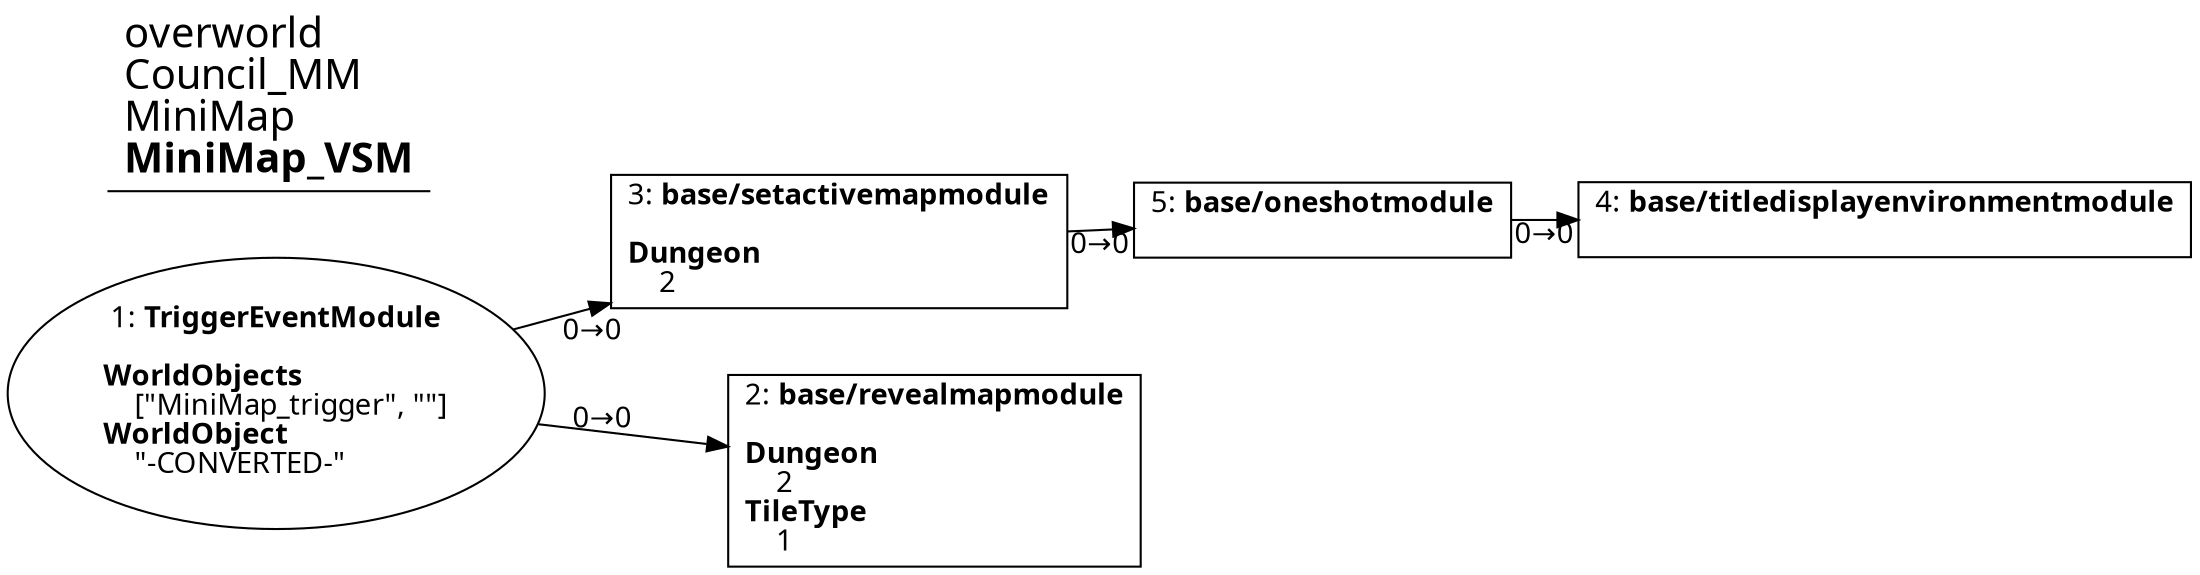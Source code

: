 digraph {
    layout = fdp;
    overlap = prism;
    sep = "+16";
    splines = spline;

    node [ shape = box ];

    graph [ fontname = "Segoe UI" ];
    node [ fontname = "Segoe UI" ];
    edge [ fontname = "Segoe UI" ];

    1 [ label = <1: <b>TriggerEventModule</b><br/><br/><b>WorldObjects</b><br align="left"/>    [&quot;MiniMap_trigger&quot;, &quot;&quot;]<br align="left"/><b>WorldObject</b><br align="left"/>    &quot;-CONVERTED-&quot;<br align="left"/>> ];
    1 [ shape = oval ]
    1 [ pos = "0.27400002,-0.072000004!" ];
    1 -> 3 [ label = "0→0" ];
    1 -> 2 [ label = "0→0" ];

    2 [ label = <2: <b>base/revealmapmodule</b><br/><br/><b>Dungeon</b><br align="left"/>    2<br align="left"/><b>TileType</b><br align="left"/>    1<br align="left"/>> ];
    2 [ pos = "0.619,-0.156!" ];

    3 [ label = <3: <b>base/setactivemapmodule</b><br/><br/><b>Dungeon</b><br align="left"/>    2<br align="left"/>> ];
    3 [ pos = "0.609,-0.034!" ];
    3 -> 5 [ label = "0→0" ];

    4 [ label = <4: <b>base/titledisplayenvironmentmodule</b><br/><br/>> ];
    4 [ pos = "0.99600005,-0.034!" ];

    5 [ label = <5: <b>base/oneshotmodule</b><br/><br/>> ];
    5 [ pos = "0.81500006,-0.034!" ];
    5 -> 4 [ label = "0→0" ];

    title [ pos = "0.273,-0.033!" ];
    title [ shape = underline ];
    title [ label = <<font point-size="20">overworld<br align="left"/>Council_MM<br align="left"/>MiniMap<br align="left"/><b>MiniMap_VSM</b><br align="left"/></font>> ];
}
